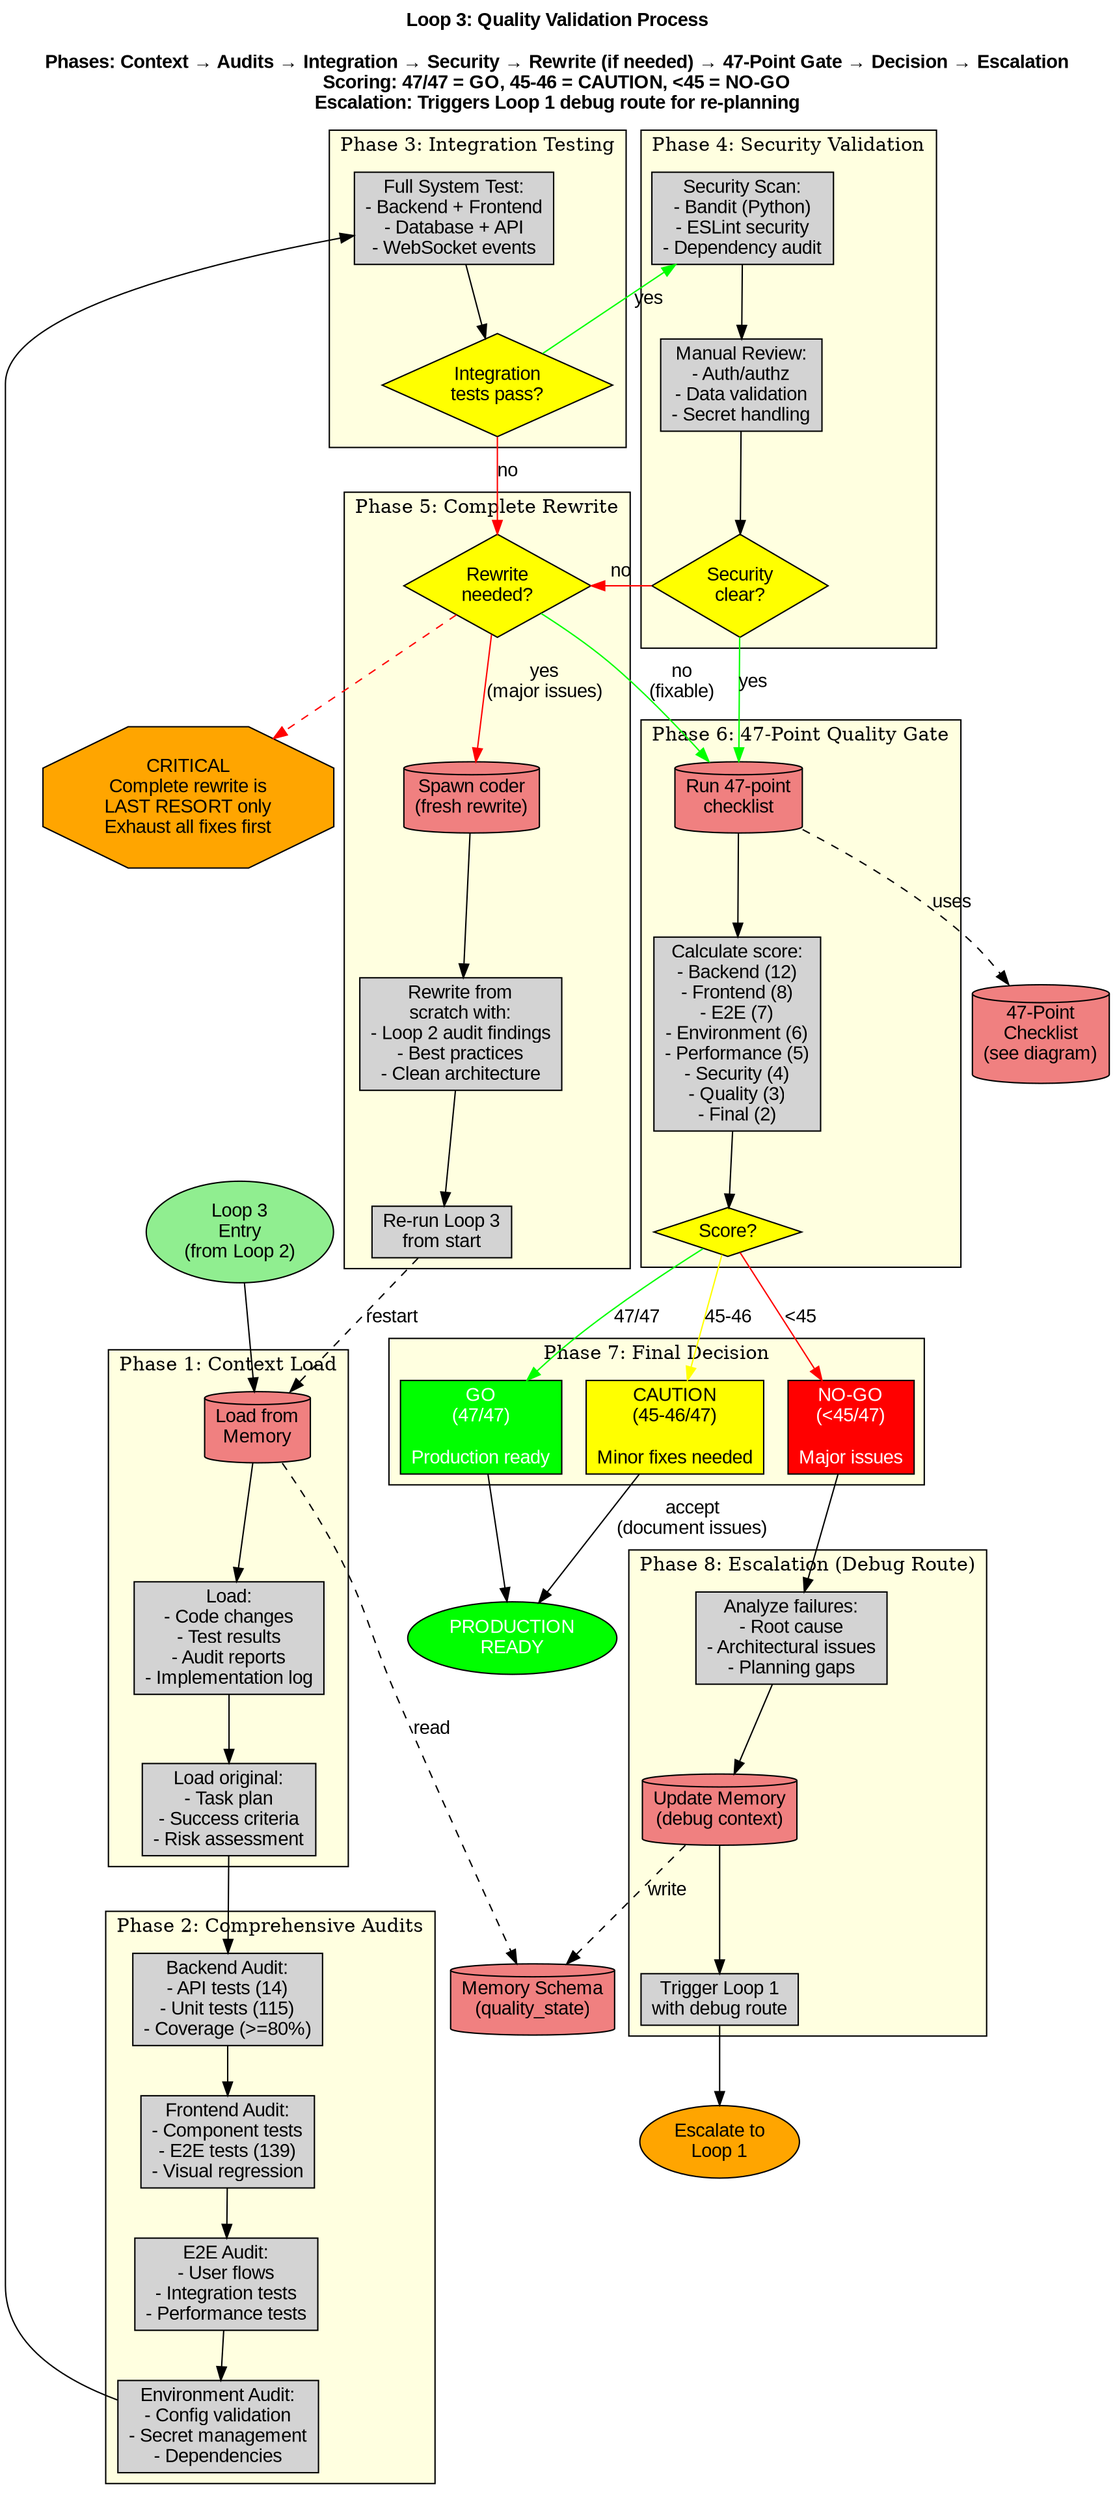 digraph Loop3_Quality_Process {
    rankdir=TB;
    compound=true;
    node [shape=box, style=filled, fontname="Arial"];
    edge [fontname="Arial"];

    // Start/End
    start [shape=ellipse, label="Loop 3\nEntry\n(from Loop 2)", fillcolor=lightgreen];
    end_success [shape=ellipse, label="PRODUCTION\nREADY", fillcolor=green, fontcolor=white];
    end_escalate [shape=ellipse, label="Escalate to\nLoop 1", fillcolor=orange];

    // Phase 1: Context Load
    subgraph cluster_context {
        label="Phase 1: Context Load";
        fillcolor=lightyellow;
        style=filled;

        load_memory [shape=cylinder, label="Load from\nMemory", fillcolor=lightcoral];
        load_artifacts [label="Load:\n- Code changes\n- Test results\n- Audit reports\n- Implementation log"];
        load_plan [label="Load original:\n- Task plan\n- Success criteria\n- Risk assessment"];
    }

    // Phase 2: Comprehensive Audits
    subgraph cluster_audits {
        label="Phase 2: Comprehensive Audits";
        fillcolor=lightyellow;
        style=filled;

        audit_backend [label="Backend Audit:\n- API tests (14)\n- Unit tests (115)\n- Coverage (>=80%)"];
        audit_frontend [label="Frontend Audit:\n- Component tests\n- E2E tests (139)\n- Visual regression"];
        audit_e2e [label="E2E Audit:\n- User flows\n- Integration tests\n- Performance tests"];
        audit_env [label="Environment Audit:\n- Config validation\n- Secret management\n- Dependencies"];
    }

    // Phase 3: Integration Testing
    subgraph cluster_integration {
        label="Phase 3: Integration Testing";
        fillcolor=lightyellow;
        style=filled;

        integration_test [label="Full System Test:\n- Backend + Frontend\n- Database + API\n- WebSocket events"];
        integration_pass [shape=diamond, label="Integration\ntests pass?", fillcolor=yellow];
    }

    // Phase 4: Security Validation
    subgraph cluster_security {
        label="Phase 4: Security Validation";
        fillcolor=lightyellow;
        style=filled;

        security_scan [label="Security Scan:\n- Bandit (Python)\n- ESLint security\n- Dependency audit"];
        security_manual [label="Manual Review:\n- Auth/authz\n- Data validation\n- Secret handling"];
        security_pass [shape=diamond, label="Security\nclear?", fillcolor=yellow];
    }

    // Phase 5: Complete Rewrite
    subgraph cluster_rewrite {
        label="Phase 5: Complete Rewrite";
        fillcolor=lightyellow;
        style=filled;

        rewrite_decision [shape=diamond, label="Rewrite\nneeded?", fillcolor=yellow];
        rewrite_spawn [shape=cylinder, label="Spawn coder\n(fresh rewrite)", fillcolor=lightcoral];
        rewrite_execute [label="Rewrite from\nscratch with:\n- Loop 2 audit findings\n- Best practices\n- Clean architecture"];
        rewrite_validate [label="Re-run Loop 3\nfrom start"];
    }

    // Phase 6: 47-Point Quality Gate
    subgraph cluster_quality_gate {
        label="Phase 6: 47-Point Quality Gate";
        fillcolor=lightyellow;
        style=filled;

        checklist_run [shape=cylinder, label="Run 47-point\nchecklist", fillcolor=lightcoral];
        checklist_score [label="Calculate score:\n- Backend (12)\n- Frontend (8)\n- E2E (7)\n- Environment (6)\n- Performance (5)\n- Security (4)\n- Quality (3)\n- Final (2)"];
        checklist_decision [shape=diamond, label="Score?", fillcolor=yellow];
    }

    // Phase 7: GO/CAUTION/NO-GO Decision
    subgraph cluster_decision {
        label="Phase 7: Final Decision";
        fillcolor=lightyellow;
        style=filled;

        decision_go [label="GO\n(47/47)\n\nProduction ready", fillcolor=green, fontcolor=white];
        decision_caution [label="CAUTION\n(45-46/47)\n\nMinor fixes needed", fillcolor=yellow];
        decision_nogo [label="NO-GO\n(<45/47)\n\nMajor issues", fillcolor=red, fontcolor=white];
    }

    // Phase 8: Escalation to Loop 1
    subgraph cluster_escalation {
        label="Phase 8: Escalation (Debug Route)";
        fillcolor=lightyellow;
        style=filled;

        escalation_analyze [label="Analyze failures:\n- Root cause\n- Architectural issues\n- Planning gaps"];
        escalation_memory [shape=cylinder, label="Update Memory\n(debug context)", fillcolor=lightcoral];
        escalation_trigger [label="Trigger Loop 1\nwith debug route"];
    }

    // External References
    memory_schema [shape=cylinder, label="Memory Schema\n(quality_state)", fillcolor=lightcoral];
    checklist_ref [shape=cylinder, label="47-Point\nChecklist\n(see diagram)", fillcolor=lightcoral];

    // Flow
    start -> load_memory;
    load_memory -> load_artifacts;
    load_artifacts -> load_plan;
    load_plan -> audit_backend;

    audit_backend -> audit_frontend;
    audit_frontend -> audit_e2e;
    audit_e2e -> audit_env;
    audit_env -> integration_test;

    integration_test -> integration_pass;
    integration_pass -> security_scan [label="yes", color=green];
    integration_pass -> rewrite_decision [label="no", color=red];

    security_scan -> security_manual;
    security_manual -> security_pass;
    security_pass -> checklist_run [label="yes", color=green];
    security_pass -> rewrite_decision [label="no", color=red];

    rewrite_decision -> checklist_run [label="no\n(fixable)", color=green];
    rewrite_decision -> rewrite_spawn [label="yes\n(major issues)", color=red];
    rewrite_spawn -> rewrite_execute;
    rewrite_execute -> rewrite_validate;
    rewrite_validate -> load_memory [style=dashed, label="restart"];

    checklist_run -> checklist_score;
    checklist_score -> checklist_decision;

    checklist_decision -> decision_go [label="47/47", color=green];
    checklist_decision -> decision_caution [label="45-46", color=yellow];
    checklist_decision -> decision_nogo [label="<45", color=red];

    decision_go -> end_success;
    decision_caution -> end_success [label="accept\n(document issues)"];
    decision_nogo -> escalation_analyze;

    escalation_analyze -> escalation_memory;
    escalation_memory -> escalation_trigger;
    escalation_trigger -> end_escalate;

    // External connections
    load_memory -> memory_schema [style=dashed, label="read"];
    escalation_memory -> memory_schema [style=dashed, label="write"];
    checklist_run -> checklist_ref [style=dashed, label="uses"];

    // Warning
    warning_rewrite [shape=octagon, label="CRITICAL\nComplete rewrite is\nLAST RESORT only\nExhaust all fixes first", fillcolor=orange];
    rewrite_decision -> warning_rewrite [style=dashed, color=red];

    // Metadata
    labelloc="t";
    label="Loop 3: Quality Validation Process\n\nPhases: Context → Audits → Integration → Security → Rewrite (if needed) → 47-Point Gate → Decision → Escalation\nScoring: 47/47 = GO, 45-46 = CAUTION, <45 = NO-GO\nEscalation: Triggers Loop 1 debug route for re-planning";
    fontsize=14;
    fontname="Arial Bold";
}
